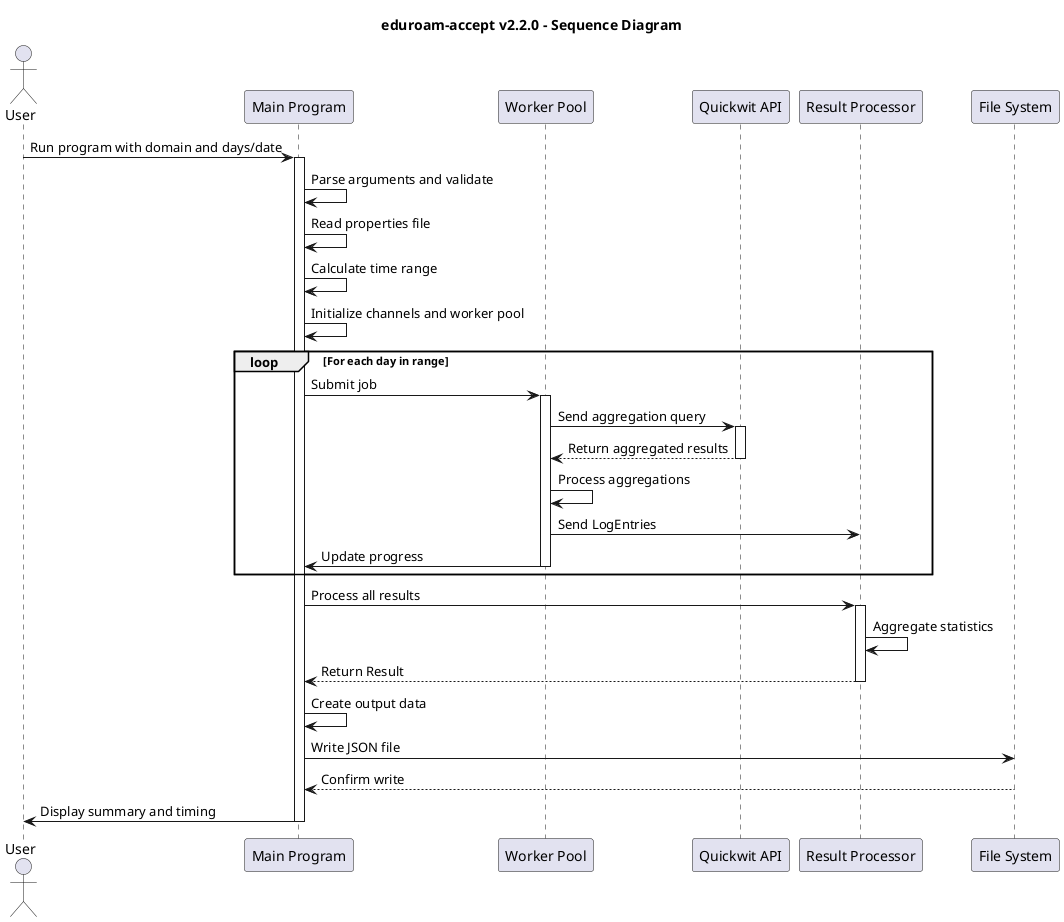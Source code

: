 @startuml
title eduroam-accept v2.2.0 - Sequence Diagram

actor User
participant "Main Program" as Main
participant "Worker Pool" as Workers
participant "Quickwit API" as Quickwit
participant "Result Processor" as Processor
participant "File System" as FS

User -> Main: Run program with domain and days/date
activate Main

Main -> Main: Parse arguments and validate
Main -> Main: Read properties file
Main -> Main: Calculate time range
Main -> Main: Initialize channels and worker pool

loop For each day in range
    Main -> Workers: Submit job
    activate Workers
    
    Workers -> Quickwit: Send aggregation query
    activate Quickwit
    Quickwit --> Workers: Return aggregated results
    deactivate Quickwit
    
    Workers -> Workers: Process aggregations
    Workers -> Processor: Send LogEntries
    Workers -> Main: Update progress
    deactivate Workers
end

Main -> Processor: Process all results
activate Processor
Processor -> Processor: Aggregate statistics
Processor --> Main: Return Result
deactivate Processor

Main -> Main: Create output data
Main -> FS: Write JSON file
FS --> Main: Confirm write

Main -> User: Display summary and timing
deactivate Main

@enduml